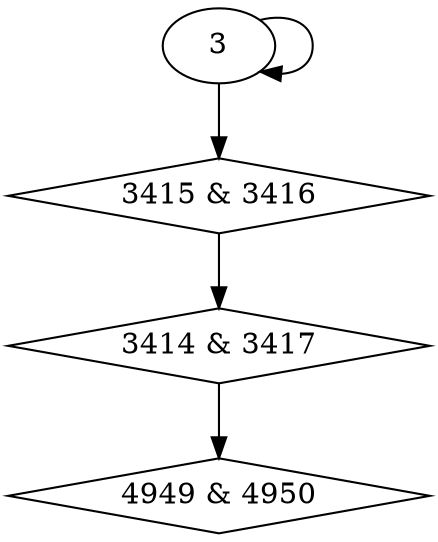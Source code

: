 digraph {
0 [label = "3414 & 3417", shape = diamond];
1 [label = "3415 & 3416", shape = diamond];
2 [label = "4949 & 4950", shape = diamond];
1 -> 0;
3 -> 1;
0 -> 2;
3 -> 3;
}
